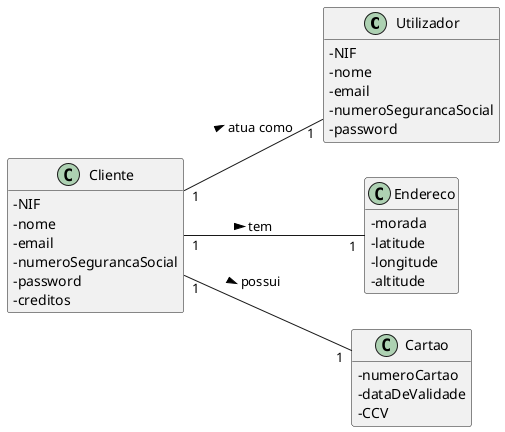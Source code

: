 @startuml
skinparam classAttributeIconSize 0
hide methods
left to right direction

class Utilizador {
  -NIF
  -nome
  -email
  -numeroSegurancaSocial
  -password
}

class Endereco {
  -morada
  -latitude
  -longitude
  -altitude
}

class Cliente {
  -NIF
  -nome
  -email
  -numeroSegurancaSocial
  -password
  -creditos
}

class Cartao {
  -numeroCartao
  -dataDeValidade
  -CCV
}

Cliente "1" -- "1" Endereco: tem >
Cliente "1" -- "1" Utilizador: atua como >
Cliente "1" -- "1" Cartao: possui >

@enduml